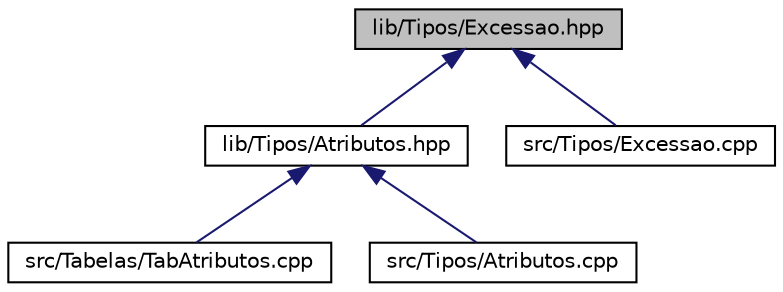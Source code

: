 digraph "lib/Tipos/Excessao.hpp"
{
  edge [fontname="Helvetica",fontsize="10",labelfontname="Helvetica",labelfontsize="10"];
  node [fontname="Helvetica",fontsize="10",shape=record];
  Node5 [label="lib/Tipos/Excessao.hpp",height=0.2,width=0.4,color="black", fillcolor="grey75", style="filled", fontcolor="black"];
  Node5 -> Node6 [dir="back",color="midnightblue",fontsize="10",style="solid",fontname="Helvetica"];
  Node6 [label="lib/Tipos/Atributos.hpp",height=0.2,width=0.4,color="black", fillcolor="white", style="filled",URL="$_atributos_8hpp.html"];
  Node6 -> Node7 [dir="back",color="midnightblue",fontsize="10",style="solid",fontname="Helvetica"];
  Node7 [label="src/Tabelas/TabAtributos.cpp",height=0.2,width=0.4,color="black", fillcolor="white", style="filled",URL="$_tab_atributos_8cpp.html"];
  Node6 -> Node8 [dir="back",color="midnightblue",fontsize="10",style="solid",fontname="Helvetica"];
  Node8 [label="src/Tipos/Atributos.cpp",height=0.2,width=0.4,color="black", fillcolor="white", style="filled",URL="$_atributos_8cpp.html"];
  Node5 -> Node9 [dir="back",color="midnightblue",fontsize="10",style="solid",fontname="Helvetica"];
  Node9 [label="src/Tipos/Excessao.cpp",height=0.2,width=0.4,color="black", fillcolor="white", style="filled",URL="$_excessao_8cpp.html"];
}
